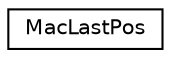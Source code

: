 digraph "Graphical Class Hierarchy"
{
  edge [fontname="Helvetica",fontsize="10",labelfontname="Helvetica",labelfontsize="10"];
  node [fontname="Helvetica",fontsize="10",shape=record];
  rankdir="LR";
  Node0 [label="MacLastPos",height=0.2,width=0.4,color="black", fillcolor="white", style="filled",URL="$class_mac_last_pos.html"];
}
